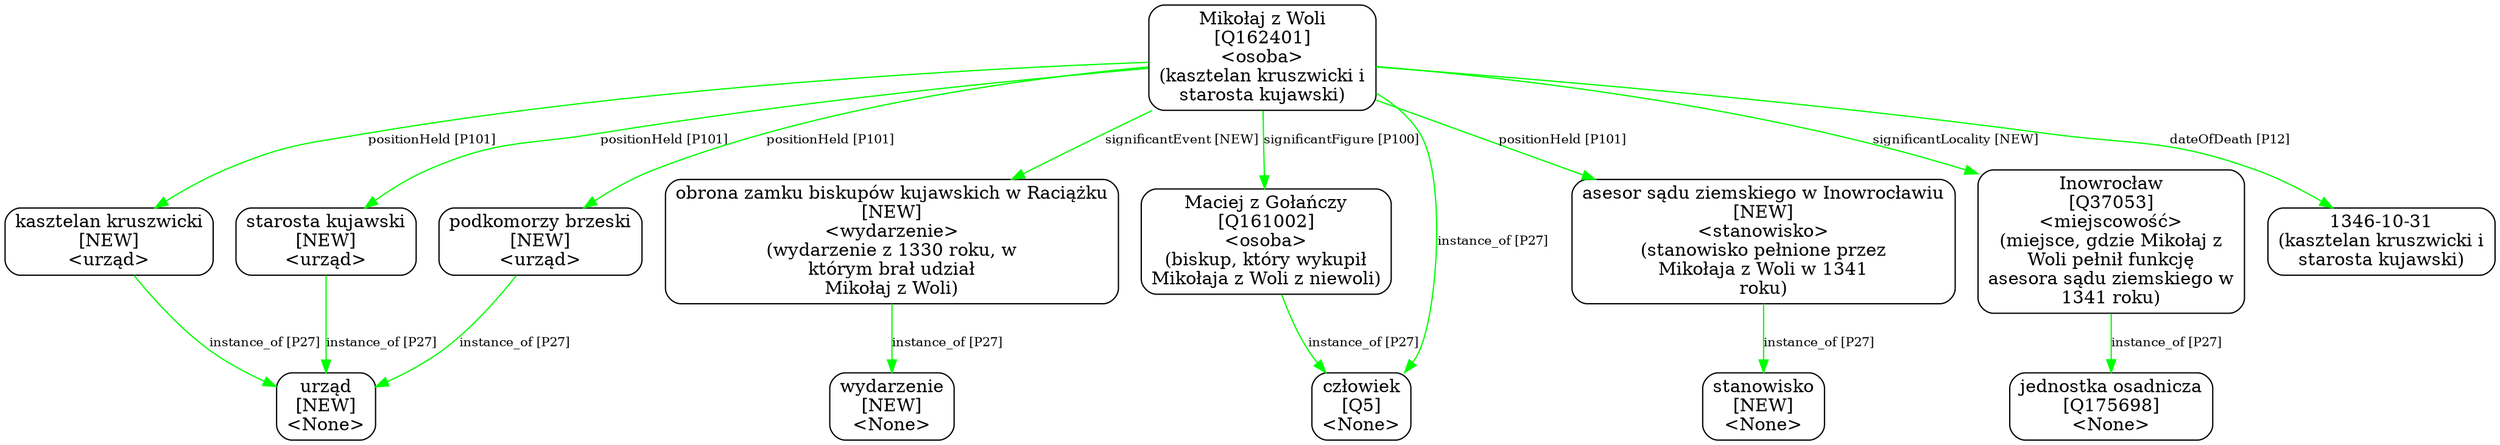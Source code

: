 digraph {
	node [shape=box,
		style=rounded
	];
	edge [fontsize=10];
	"Mikołaj z Woli
[Q162401]
<osoba>
(kasztelan kruszwicki i
starosta kujawski)"	[color=black,
		label="Mikołaj z Woli
[Q162401]
<osoba>
(kasztelan kruszwicki i
starosta kujawski)"];
	"kasztelan kruszwicki
[NEW]
<urząd>"	[color=black,
		label="kasztelan kruszwicki
[NEW]
<urząd>"];
	"Mikołaj z Woli
[Q162401]
<osoba>
(kasztelan kruszwicki i
starosta kujawski)" -> "kasztelan kruszwicki
[NEW]
<urząd>"	[color=green,
		label="positionHeld [P101]"];
	"starosta kujawski
[NEW]
<urząd>"	[color=black,
		label="starosta kujawski
[NEW]
<urząd>"];
	"Mikołaj z Woli
[Q162401]
<osoba>
(kasztelan kruszwicki i
starosta kujawski)" -> "starosta kujawski
[NEW]
<urząd>"	[color=green,
		label="positionHeld [P101]"];
	"Maciej z Gołańczy
[Q161002]
<osoba>
(biskup, który wykupił
Mikołaja z Woli z niewoli)"	[color=black,
		label="Maciej z Gołańczy
[Q161002]
<osoba>
(biskup, który wykupił
Mikołaja z Woli z niewoli)"];
	"Mikołaj z Woli
[Q162401]
<osoba>
(kasztelan kruszwicki i
starosta kujawski)" -> "Maciej z Gołańczy
[Q161002]
<osoba>
(biskup, który wykupił
Mikołaja z Woli z niewoli)"	[color=green,
		label="significantFigure [P100]"];
	"obrona zamku biskupów kujawskich w Raciążku
[NEW]
<wydarzenie>
(wydarzenie z 1330 roku, w
którym brał udział
Mikołaj z Woli)"	[color=black,
		label="obrona zamku biskupów kujawskich w Raciążku
[NEW]
<wydarzenie>
(wydarzenie z 1330 roku, w
którym brał udział
Mikołaj z Woli)"];
	"Mikołaj z Woli
[Q162401]
<osoba>
(kasztelan kruszwicki i
starosta kujawski)" -> "obrona zamku biskupów kujawskich w Raciążku
[NEW]
<wydarzenie>
(wydarzenie z 1330 roku, w
którym brał udział
Mikołaj z Woli)"	[color=green,
		label="significantEvent [NEW]"];
	"podkomorzy brzeski
[NEW]
<urząd>"	[color=black,
		label="podkomorzy brzeski
[NEW]
<urząd>"];
	"Mikołaj z Woli
[Q162401]
<osoba>
(kasztelan kruszwicki i
starosta kujawski)" -> "podkomorzy brzeski
[NEW]
<urząd>"	[color=green,
		label="positionHeld [P101]"];
	"asesor sądu ziemskiego w Inowrocławiu
[NEW]
<stanowisko>
(stanowisko pełnione przez
Mikołaja z Woli w 1341
roku)"	[color=black,
		label="asesor sądu ziemskiego w Inowrocławiu
[NEW]
<stanowisko>
(stanowisko pełnione przez
Mikołaja z Woli w 1341
roku)"];
	"Mikołaj z Woli
[Q162401]
<osoba>
(kasztelan kruszwicki i
starosta kujawski)" -> "asesor sądu ziemskiego w Inowrocławiu
[NEW]
<stanowisko>
(stanowisko pełnione przez
Mikołaja z Woli w 1341
roku)"	[color=green,
		label="positionHeld [P101]"];
	"Inowrocław
[Q37053]
<miejscowość>
(miejsce, gdzie Mikołaj z
Woli pełnił funkcję
asesora sądu ziemskiego w
1341 roku)"	[color=black,
		label="Inowrocław
[Q37053]
<miejscowość>
(miejsce, gdzie Mikołaj z
Woli pełnił funkcję
asesora sądu ziemskiego w
1341 roku)"];
	"Mikołaj z Woli
[Q162401]
<osoba>
(kasztelan kruszwicki i
starosta kujawski)" -> "Inowrocław
[Q37053]
<miejscowość>
(miejsce, gdzie Mikołaj z
Woli pełnił funkcję
asesora sądu ziemskiego w
1341 roku)"	[color=green,
		label="significantLocality [NEW]"];
	"Mikołaj z Woli
[Q162401]
<osoba>
(kasztelan kruszwicki i
starosta kujawski)" -> "człowiek
[Q5]
<None>"	[color=green,
		label="instance_of [P27]"];
	"Mikołaj z Woli
[Q162401]
<osoba>
(kasztelan kruszwicki i
starosta kujawski)" -> "1346-10-31
(kasztelan kruszwicki i
starosta kujawski)"	[color=green,
		label="dateOfDeath [P12]",
		minlen=1];
	"kasztelan kruszwicki
[NEW]
<urząd>" -> "urząd
[NEW]
<None>"	[color=green,
		label="instance_of [P27]"];
	"starosta kujawski
[NEW]
<urząd>" -> "urząd
[NEW]
<None>"	[color=green,
		label="instance_of [P27]"];
	"Maciej z Gołańczy
[Q161002]
<osoba>
(biskup, który wykupił
Mikołaja z Woli z niewoli)" -> "człowiek
[Q5]
<None>"	[color=green,
		label="instance_of [P27]"];
	"obrona zamku biskupów kujawskich w Raciążku
[NEW]
<wydarzenie>
(wydarzenie z 1330 roku, w
którym brał udział
Mikołaj z Woli)" -> "wydarzenie
[NEW]
<None>"	[color=green,
		label="instance_of [P27]",
		minlen=1];
	"podkomorzy brzeski
[NEW]
<urząd>" -> "urząd
[NEW]
<None>"	[color=green,
		label="instance_of [P27]"];
	"asesor sądu ziemskiego w Inowrocławiu
[NEW]
<stanowisko>
(stanowisko pełnione przez
Mikołaja z Woli w 1341
roku)" -> "stanowisko
[NEW]
<None>"	[color=green,
		label="instance_of [P27]",
		minlen=1];
	"Inowrocław
[Q37053]
<miejscowość>
(miejsce, gdzie Mikołaj z
Woli pełnił funkcję
asesora sądu ziemskiego w
1341 roku)" -> "jednostka osadnicza
[Q175698]
<None>"	[color=green,
		label="instance_of [P27]",
		minlen=1];
}
